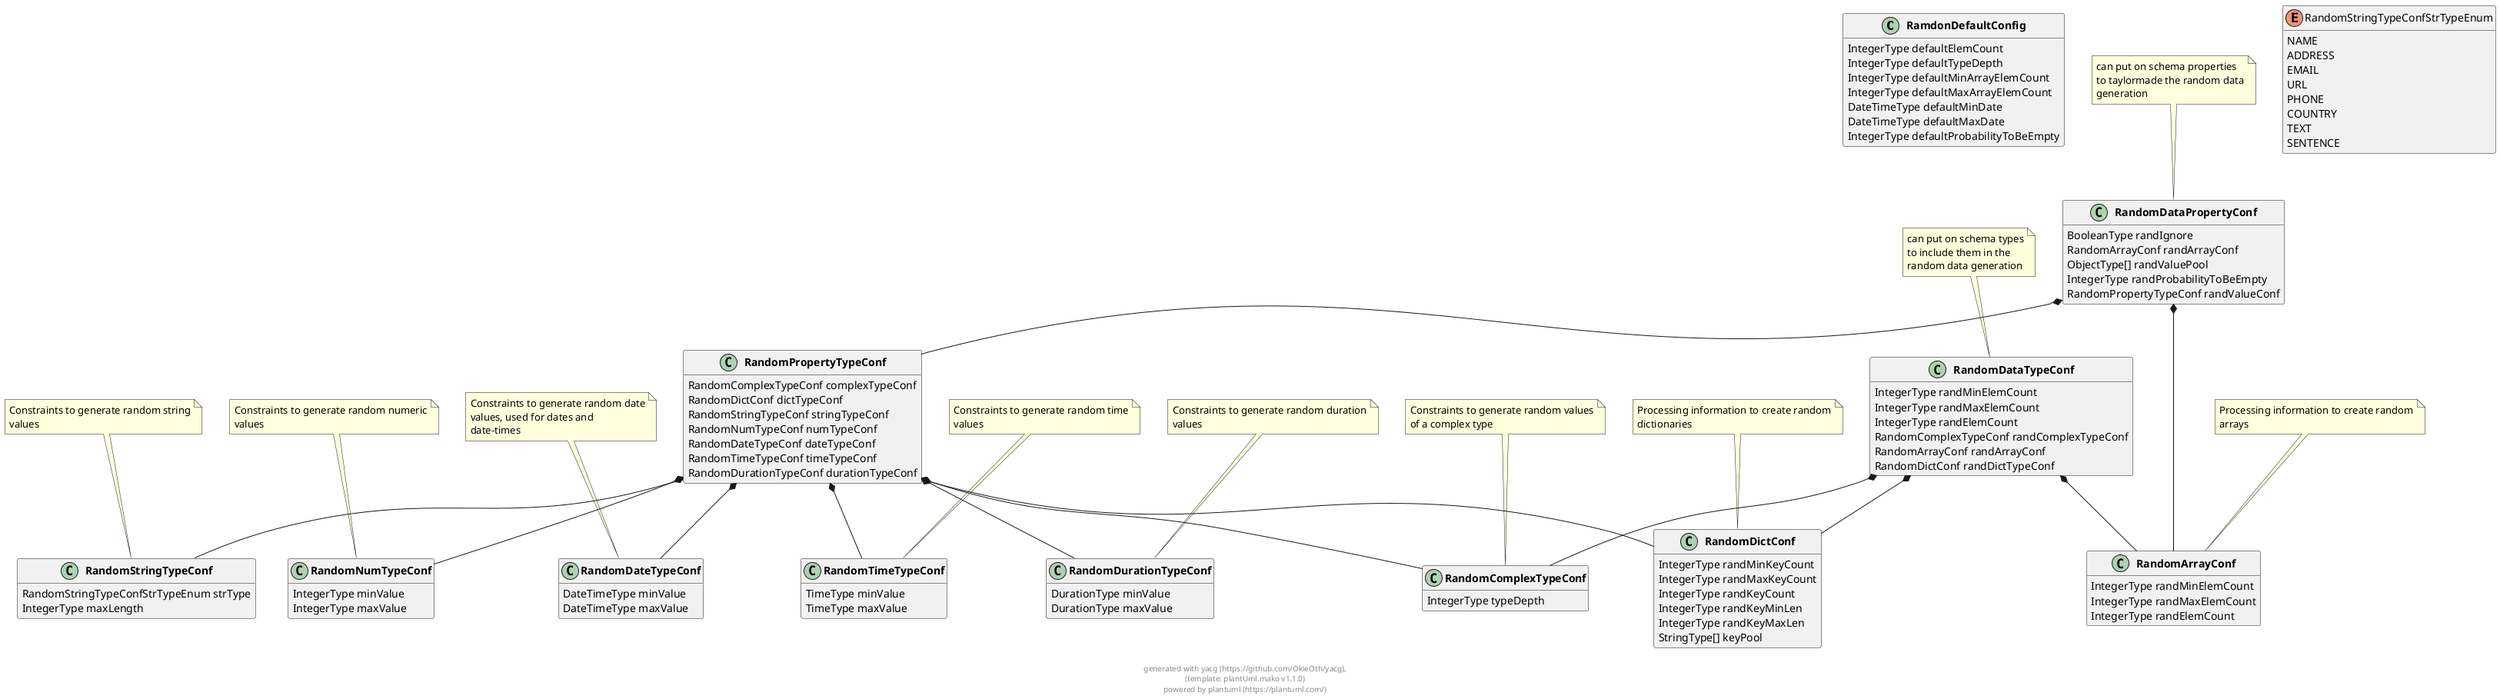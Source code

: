 
@startuml
hide empty methods
hide empty fields


class "**RamdonDefaultConfig**" as RamdonDefaultConfig {
        IntegerType defaultElemCount
        IntegerType defaultTypeDepth
        IntegerType defaultMinArrayElemCount
        IntegerType defaultMaxArrayElemCount
        DateTimeType defaultMinDate
        DateTimeType defaultMaxDate
        IntegerType defaultProbabilityToBeEmpty
}

 

class "**RandomDataTypeConf**" as RandomDataTypeConf {
        IntegerType randMinElemCount
        IntegerType randMaxElemCount
        IntegerType randElemCount
        RandomComplexTypeConf randComplexTypeConf
        RandomArrayConf randArrayConf
        RandomDictConf randDictTypeConf
}
note top: can put on schema types\nto include them in the\nrandom data generation

 

class "**RandomComplexTypeConf**" as RandomComplexTypeConf {
        IntegerType typeDepth
}
note top: Constraints to generate random values\nof a complex type

 

class "**RandomArrayConf**" as RandomArrayConf {
        IntegerType randMinElemCount
        IntegerType randMaxElemCount
        IntegerType randElemCount
}
note top: Processing information to create random\narrays

 

class "**RandomDictConf**" as RandomDictConf {
        IntegerType randMinKeyCount
        IntegerType randMaxKeyCount
        IntegerType randKeyCount
        IntegerType randKeyMinLen
        IntegerType randKeyMaxLen
        StringType[] keyPool
}
note top: Processing information to create random\ndictionaries

 

class "**RandomDataPropertyConf**" as RandomDataPropertyConf {
        BooleanType randIgnore
        RandomArrayConf randArrayConf
        ObjectType[] randValuePool
        IntegerType randProbabilityToBeEmpty
        RandomPropertyTypeConf randValueConf
}
note top: can put on schema properties\nto taylormade the random data\ngeneration

 

class "**RandomPropertyTypeConf**" as RandomPropertyTypeConf {
        RandomComplexTypeConf complexTypeConf
        RandomDictConf dictTypeConf
        RandomStringTypeConf stringTypeConf
        RandomNumTypeConf numTypeConf
        RandomDateTypeConf dateTypeConf
        RandomTimeTypeConf timeTypeConf
        RandomDurationTypeConf durationTypeConf
}

 

class "**RandomStringTypeConf**" as RandomStringTypeConf {
        RandomStringTypeConfStrTypeEnum strType
        IntegerType maxLength
}
note top: Constraints to generate random string\nvalues

 

class "**RandomNumTypeConf**" as RandomNumTypeConf {
        IntegerType minValue
        IntegerType maxValue
}
note top: Constraints to generate random numeric\nvalues

 

class "**RandomDateTypeConf**" as RandomDateTypeConf {
        DateTimeType minValue
        DateTimeType maxValue
}
note top: Constraints to generate random date\nvalues, used for dates and\ndate-times

 

class "**RandomTimeTypeConf**" as RandomTimeTypeConf {
        TimeType minValue
        TimeType maxValue
}
note top: Constraints to generate random time\nvalues

 

class "**RandomDurationTypeConf**" as RandomDurationTypeConf {
        DurationType minValue
        DurationType maxValue
}
note top: Constraints to generate random duration\nvalues

 

enum "RandomStringTypeConfStrTypeEnum" as RandomStringTypeConfStrTypeEnum {
    NAME
    ADDRESS
    EMAIL
    URL
    PHONE
    COUNTRY
    TEXT
    SENTENCE
}


    







    



RandomDataTypeConf  *--  RandomComplexTypeConf

RandomDataTypeConf  *--  RandomArrayConf

RandomDataTypeConf  *--  RandomDictConf

    

    



    






    

RandomDataPropertyConf  *--  RandomArrayConf



RandomDataPropertyConf  *--  RandomPropertyTypeConf

    
RandomPropertyTypeConf  *--  RandomComplexTypeConf

RandomPropertyTypeConf  *--  RandomDictConf

RandomPropertyTypeConf  *--  RandomStringTypeConf

RandomPropertyTypeConf  *--  RandomNumTypeConf

RandomPropertyTypeConf  *--  RandomDateTypeConf

RandomPropertyTypeConf  *--  RandomTimeTypeConf

RandomPropertyTypeConf  *--  RandomDurationTypeConf

    


    


    


    


    


    

footer \ngenerated with yacg (https://github.com/OkieOth/yacg),\n(template: plantUml.mako v1.1.0)\npowered by plantuml (https://plantuml.com/)
@enduml
